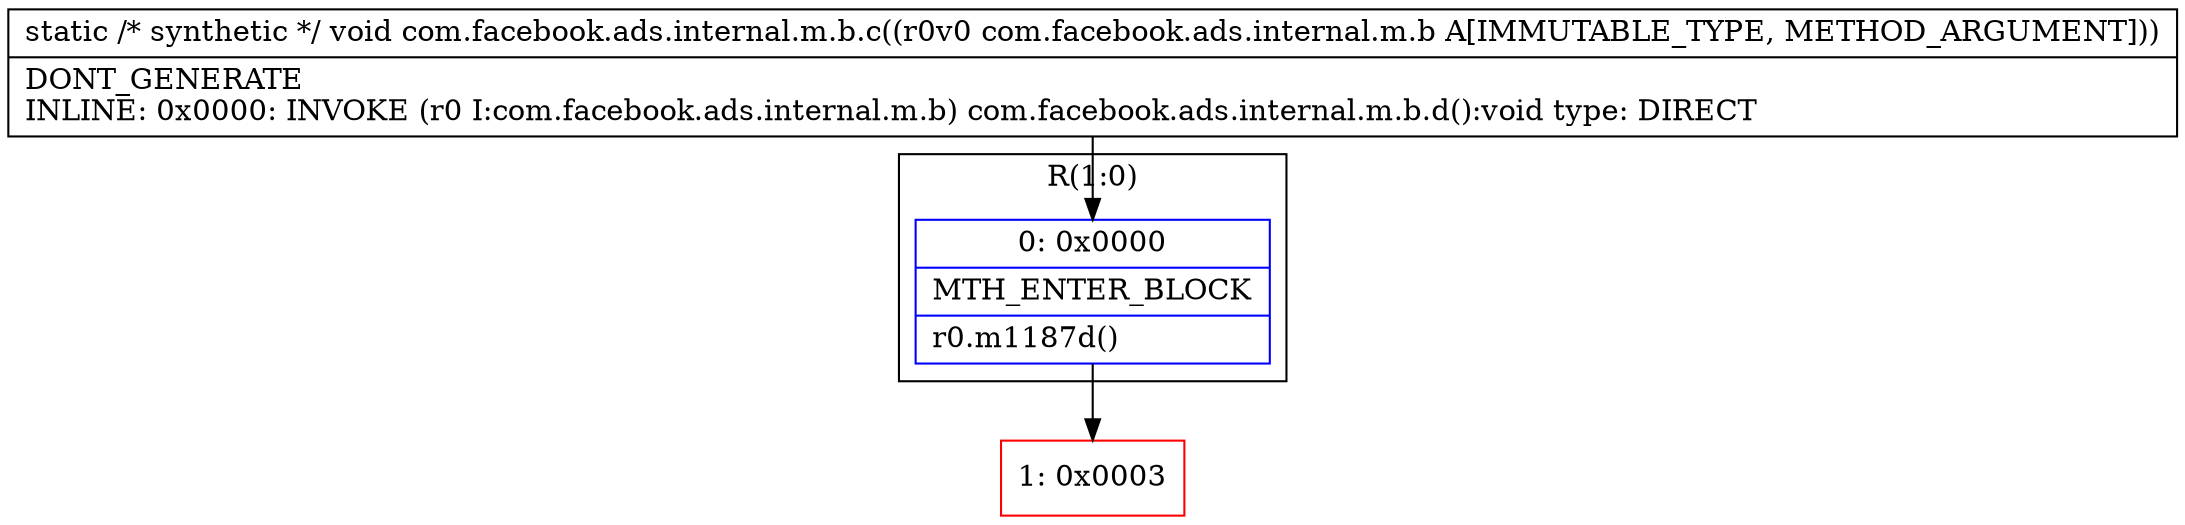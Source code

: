 digraph "CFG forcom.facebook.ads.internal.m.b.c(Lcom\/facebook\/ads\/internal\/m\/b;)V" {
subgraph cluster_Region_384071563 {
label = "R(1:0)";
node [shape=record,color=blue];
Node_0 [shape=record,label="{0\:\ 0x0000|MTH_ENTER_BLOCK\l|r0.m1187d()\l}"];
}
Node_1 [shape=record,color=red,label="{1\:\ 0x0003}"];
MethodNode[shape=record,label="{static \/* synthetic *\/ void com.facebook.ads.internal.m.b.c((r0v0 com.facebook.ads.internal.m.b A[IMMUTABLE_TYPE, METHOD_ARGUMENT]))  | DONT_GENERATE\lINLINE: 0x0000: INVOKE  (r0 I:com.facebook.ads.internal.m.b) com.facebook.ads.internal.m.b.d():void type: DIRECT\l}"];
MethodNode -> Node_0;
Node_0 -> Node_1;
}

